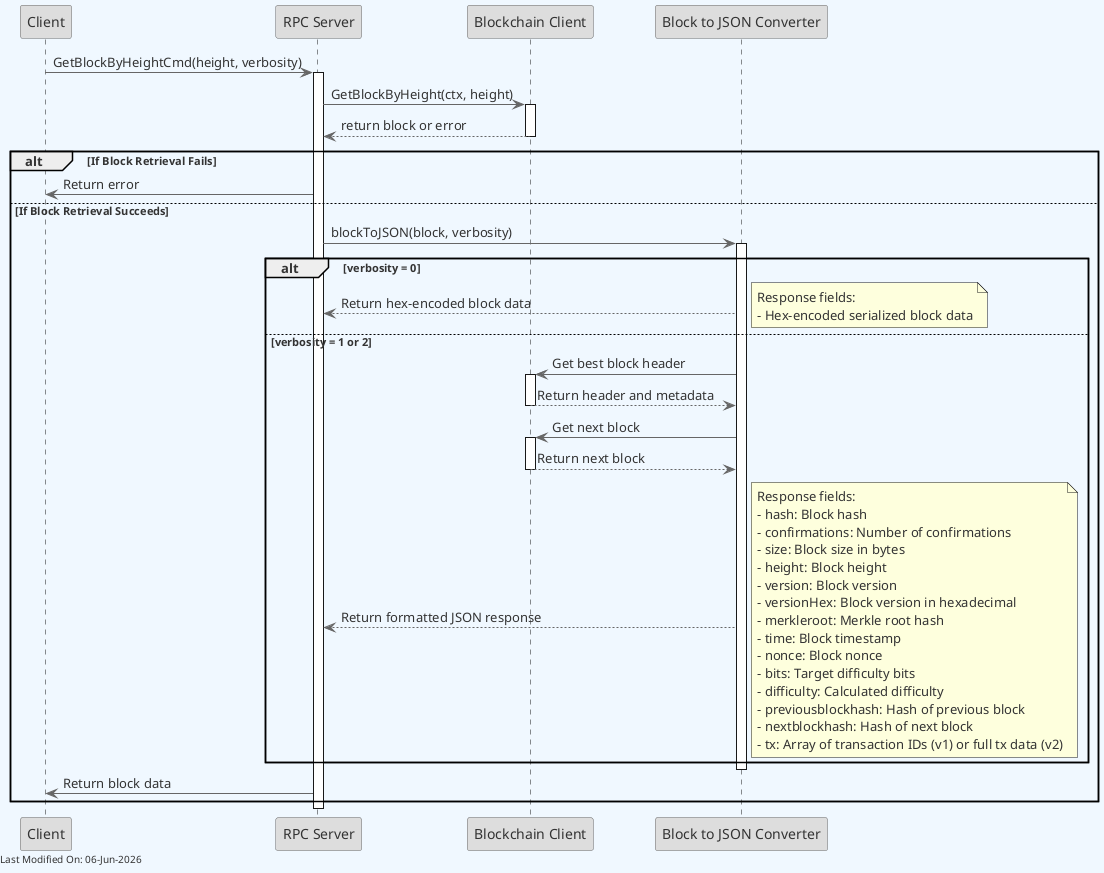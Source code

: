 @startuml
skinparam backgroundColor #F0F8FF
skinparam defaultFontColor #333333
skinparam arrowColor #666666

' Define borders for all elements
skinparam entity {
  BorderColor #666666
  BackgroundColor #DDDDDD
}

skinparam control {
  BorderColor #666666
  BackgroundColor #DDDDDD
}

skinparam participant {
  BorderColor #666666
  BackgroundColor #DDDDDD
}



participant Client
participant "RPC Server" as RPC
participant "Blockchain Client" as Blockchain
participant "Block to JSON Converter" as Converter

Client -> RPC : GetBlockByHeightCmd(height, verbosity)
activate RPC

RPC -> Blockchain : GetBlockByHeight(ctx, height)
activate Blockchain
Blockchain --> RPC : return block or error
deactivate Blockchain

alt If Block Retrieval Fails
    RPC -> Client : Return error
else If Block Retrieval Succeeds
    RPC -> Converter : blockToJSON(block, verbosity)
    activate Converter

    alt verbosity = 0
        Converter --> RPC : Return hex-encoded block data
        note right
            Response fields:
            - Hex-encoded serialized block data
        end note
    else verbosity = 1 or 2
        Converter -> Blockchain : Get best block header
        activate Blockchain
        Blockchain --> Converter : Return header and metadata
        deactivate Blockchain

        Converter -> Blockchain : Get next block
        activate Blockchain
        Blockchain --> Converter : Return next block
        deactivate Blockchain

        Converter --> RPC : Return formatted JSON response
        note right
            Response fields:
            - hash: Block hash
            - confirmations: Number of confirmations
            - size: Block size in bytes
            - height: Block height
            - version: Block version
            - versionHex: Block version in hexadecimal
            - merkleroot: Merkle root hash
            - time: Block timestamp
            - nonce: Block nonce
            - bits: Target difficulty bits
            - difficulty: Calculated difficulty
            - previousblockhash: Hash of previous block
            - nextblockhash: Hash of next block
            - tx: Array of transaction IDs (v1) or full tx data (v2)
        end note
    end
    deactivate Converter

    RPC -> Client : Return block data
end

deactivate RPC

left footer Last Modified On: %date("dd-MMM-yyyy")
@enduml
